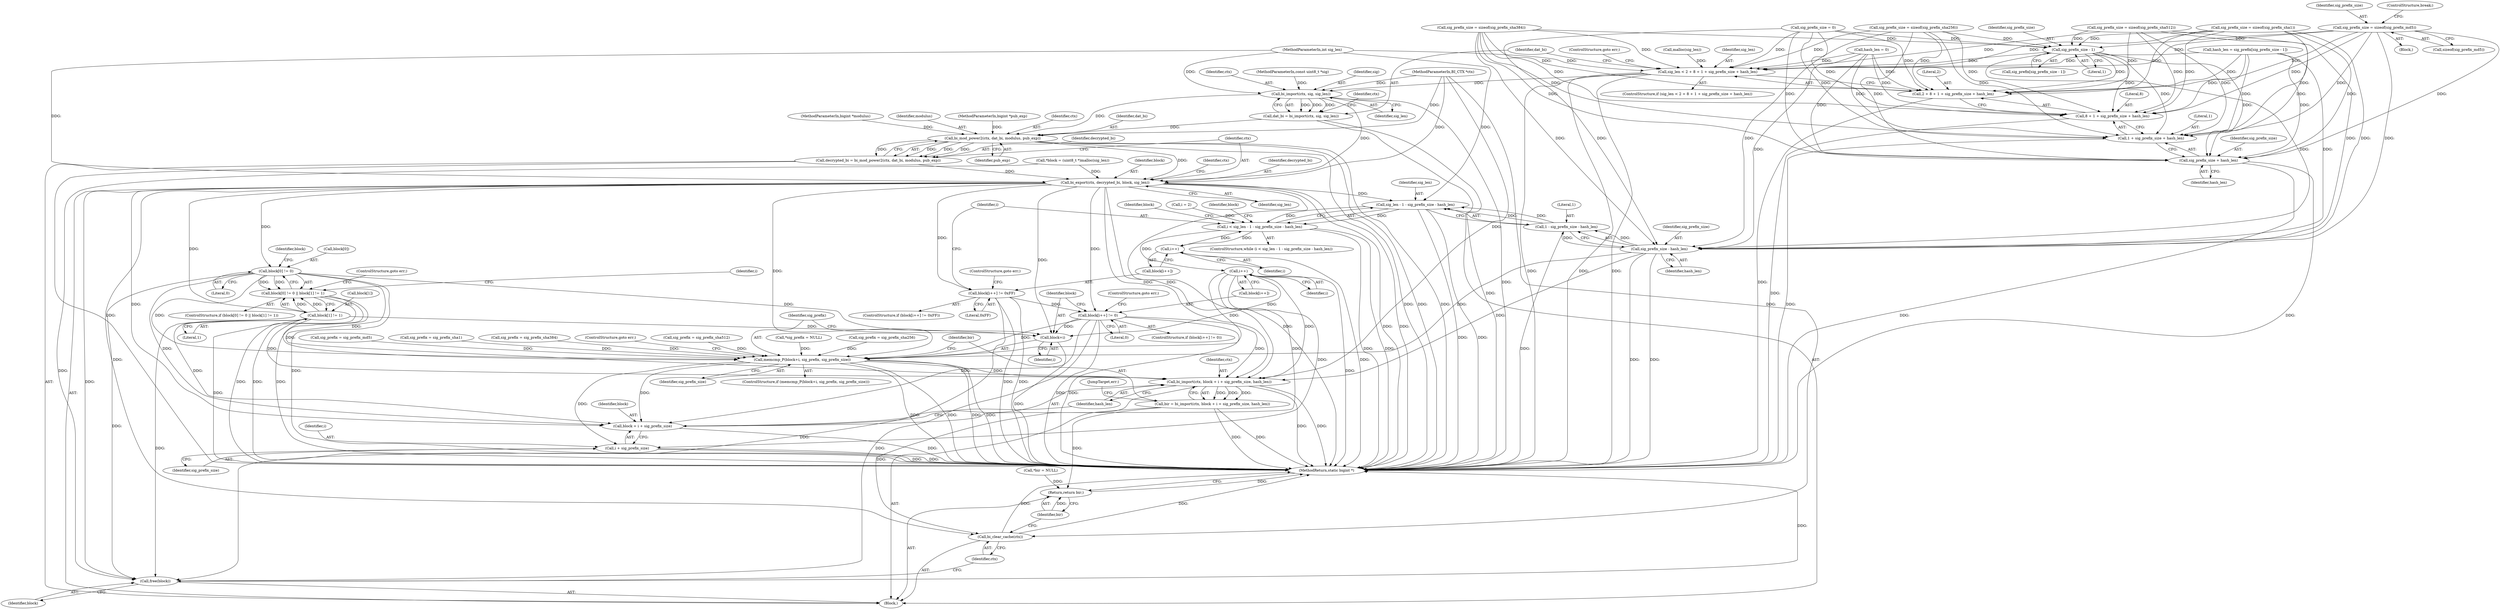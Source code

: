 digraph "0_axtls-8266_5efe2947ab45e81d84b5f707c51d1c64be52f36c_0@API" {
"1000153" [label="(Call,sig_prefix_size = sizeof(sig_prefix_md5))"];
"1000200" [label="(Call,sig_prefix_size - 1)"];
"1000204" [label="(Call,sig_len < 2 + 8 + 1 + sig_prefix_size + hash_len)"];
"1000218" [label="(Call,bi_import(ctx, sig, sig_len))"];
"1000216" [label="(Call,dat_bi = bi_import(ctx, sig, sig_len))"];
"1000229" [label="(Call,bi_mod_power2(ctx, dat_bi, modulus, pub_exp))"];
"1000227" [label="(Call,decrypted_bi = bi_mod_power2(ctx, dat_bi, modulus, pub_exp))"];
"1000234" [label="(Call,bi_export(ctx, decrypted_bi, block, sig_len))"];
"1000246" [label="(Call,block[0] != 0)"];
"1000245" [label="(Call,block[0] != 0 || block[1] != 1)"];
"1000288" [label="(Call,memcmp_P(block+i, sig_prefix, sig_prefix_size))"];
"1000297" [label="(Call,bi_import(ctx, block + i + sig_prefix_size, hash_len))"];
"1000295" [label="(Call,bir = bi_import(ctx, block + i + sig_prefix_size, hash_len))"];
"1000310" [label="(Return,return bir;)"];
"1000308" [label="(Call,bi_clear_cache(ctx))"];
"1000299" [label="(Call,block + i + sig_prefix_size)"];
"1000301" [label="(Call,i + sig_prefix_size)"];
"1000289" [label="(Call,block+i)"];
"1000306" [label="(Call,free(block))"];
"1000251" [label="(Call,block[1] != 1)"];
"1000263" [label="(Call,sig_len - 1 - sig_prefix_size - hash_len)"];
"1000261" [label="(Call,i < sig_len - 1 - sig_prefix_size - hash_len)"];
"1000275" [label="(Call,i++)"];
"1000283" [label="(Call,i++)"];
"1000272" [label="(Call,block[i++] != 0xFF)"];
"1000280" [label="(Call,block[i++] != 0)"];
"1000206" [label="(Call,2 + 8 + 1 + sig_prefix_size + hash_len)"];
"1000208" [label="(Call,8 + 1 + sig_prefix_size + hash_len)"];
"1000210" [label="(Call,1 + sig_prefix_size + hash_len)"];
"1000212" [label="(Call,sig_prefix_size + hash_len)"];
"1000267" [label="(Call,sig_prefix_size - hash_len)"];
"1000265" [label="(Call,1 - sig_prefix_size - hash_len)"];
"1000204" [label="(Call,sig_len < 2 + 8 + 1 + sig_prefix_size + hash_len)"];
"1000296" [label="(Identifier,bir)"];
"1000257" [label="(Call,i = 2)"];
"1000217" [label="(Identifier,dat_bi)"];
"1000284" [label="(Identifier,i)"];
"1000153" [label="(Call,sig_prefix_size = sizeof(sig_prefix_md5))"];
"1000180" [label="(Call,sig_prefix_size = sizeof(sig_prefix_sha384))"];
"1000297" [label="(Call,bi_import(ctx, block + i + sig_prefix_size, hash_len))"];
"1000255" [label="(Literal,1)"];
"1000198" [label="(Call,sig_prefix[sig_prefix_size - 1])"];
"1000304" [label="(Identifier,hash_len)"];
"1000150" [label="(Call,sig_prefix = sig_prefix_md5)"];
"1000228" [label="(Identifier,decrypted_bi)"];
"1000261" [label="(Call,i < sig_len - 1 - sig_prefix_size - hash_len)"];
"1000265" [label="(Call,1 - sig_prefix_size - hash_len)"];
"1000154" [label="(Identifier,sig_prefix_size)"];
"1000119" [label="(Block,)"];
"1000263" [label="(Call,sig_len - 1 - sig_prefix_size - hash_len)"];
"1000299" [label="(Call,block + i + sig_prefix_size)"];
"1000256" [label="(ControlStructure,goto err;)"];
"1000237" [label="(Identifier,block)"];
"1000278" [label="(ControlStructure,goto err;)"];
"1000206" [label="(Call,2 + 8 + 1 + sig_prefix_size + hash_len)"];
"1000132" [label="(Call,malloc(sig_len))"];
"1000266" [label="(Literal,1)"];
"1000285" [label="(Literal,0)"];
"1000139" [label="(Call,sig_prefix_size = 0)"];
"1000213" [label="(Identifier,sig_prefix_size)"];
"1000227" [label="(Call,decrypted_bi = bi_mod_power2(ctx, dat_bi, modulus, pub_exp))"];
"1000238" [label="(Identifier,sig_len)"];
"1000311" [label="(Identifier,bir)"];
"1000159" [label="(Call,sig_prefix = sig_prefix_sha1)"];
"1000244" [label="(ControlStructure,if (block[0] != 0 || block[1] != 1))"];
"1000258" [label="(Identifier,i)"];
"1000202" [label="(Literal,1)"];
"1000251" [label="(Call,block[1] != 1)"];
"1000291" [label="(Identifier,i)"];
"1000216" [label="(Call,dat_bi = bi_import(ctx, sig, sig_len))"];
"1000219" [label="(Identifier,ctx)"];
"1000289" [label="(Call,block+i)"];
"1000177" [label="(Call,sig_prefix = sig_prefix_sha384)"];
"1000306" [label="(Call,free(block))"];
"1000293" [label="(Identifier,sig_prefix_size)"];
"1000224" [label="(Identifier,ctx)"];
"1000267" [label="(Call,sig_prefix_size - hash_len)"];
"1000207" [label="(Literal,2)"];
"1000277" [label="(Literal,0xFF)"];
"1000295" [label="(Call,bir = bi_import(ctx, block + i + sig_prefix_size, hash_len))"];
"1000124" [label="(Call,*bir = NULL)"];
"1000264" [label="(Identifier,sig_len)"];
"1000283" [label="(Call,i++)"];
"1000208" [label="(Call,8 + 1 + sig_prefix_size + hash_len)"];
"1000171" [label="(Call,sig_prefix_size = sizeof(sig_prefix_sha256))"];
"1000215" [label="(ControlStructure,goto err;)"];
"1000230" [label="(Identifier,ctx)"];
"1000290" [label="(Identifier,block)"];
"1000305" [label="(JumpTarget,err:)"];
"1000247" [label="(Call,block[0])"];
"1000246" [label="(Call,block[0] != 0)"];
"1000212" [label="(Call,sig_prefix_size + hash_len)"];
"1000196" [label="(Call,hash_len = sig_prefix[sig_prefix_size - 1])"];
"1000302" [label="(Identifier,i)"];
"1000253" [label="(Identifier,block)"];
"1000234" [label="(Call,bi_export(ctx, decrypted_bi, block, sig_len))"];
"1000218" [label="(Call,bi_import(ctx, sig, sig_len))"];
"1000303" [label="(Identifier,sig_prefix_size)"];
"1000279" [label="(ControlStructure,if (block[i++] != 0))"];
"1000250" [label="(Literal,0)"];
"1000310" [label="(Return,return bir;)"];
"1000189" [label="(Call,sig_prefix_size = sizeof(sig_prefix_sha512))"];
"1000214" [label="(Identifier,hash_len)"];
"1000280" [label="(Call,block[i++] != 0)"];
"1000312" [label="(MethodReturn,static bigint *)"];
"1000241" [label="(Identifier,ctx)"];
"1000205" [label="(Identifier,sig_len)"];
"1000221" [label="(Identifier,sig_len)"];
"1000281" [label="(Call,block[i++])"];
"1000260" [label="(ControlStructure,while (i < sig_len - 1 - sig_prefix_size - hash_len))"];
"1000148" [label="(Block,)"];
"1000162" [label="(Call,sig_prefix_size = sizeof(sig_prefix_sha1))"];
"1000309" [label="(Identifier,ctx)"];
"1000113" [label="(MethodParameterIn,BI_CTX *ctx)"];
"1000231" [label="(Identifier,dat_bi)"];
"1000211" [label="(Literal,1)"];
"1000117" [label="(MethodParameterIn,bigint *modulus)"];
"1000288" [label="(Call,memcmp_P(block+i, sig_prefix, sig_prefix_size))"];
"1000233" [label="(Identifier,pub_exp)"];
"1000301" [label="(Call,i + sig_prefix_size)"];
"1000307" [label="(Identifier,block)"];
"1000115" [label="(MethodParameterIn,int sig_len)"];
"1000143" [label="(Call,hash_len = 0)"];
"1000282" [label="(Identifier,block)"];
"1000294" [label="(ControlStructure,goto err;)"];
"1000128" [label="(Call,*block = (uint8_t *)malloc(sig_len))"];
"1000268" [label="(Identifier,sig_prefix_size)"];
"1000186" [label="(Call,sig_prefix = sig_prefix_sha512)"];
"1000235" [label="(Identifier,ctx)"];
"1000274" [label="(Identifier,block)"];
"1000135" [label="(Call,*sig_prefix = NULL)"];
"1000232" [label="(Identifier,modulus)"];
"1000210" [label="(Call,1 + sig_prefix_size + hash_len)"];
"1000275" [label="(Call,i++)"];
"1000229" [label="(Call,bi_mod_power2(ctx, dat_bi, modulus, pub_exp))"];
"1000155" [label="(Call,sizeof(sig_prefix_md5))"];
"1000273" [label="(Call,block[i++])"];
"1000203" [label="(ControlStructure,if (sig_len < 2 + 8 + 1 + sig_prefix_size + hash_len))"];
"1000262" [label="(Identifier,i)"];
"1000286" [label="(ControlStructure,goto err;)"];
"1000201" [label="(Identifier,sig_prefix_size)"];
"1000245" [label="(Call,block[0] != 0 || block[1] != 1)"];
"1000236" [label="(Identifier,decrypted_bi)"];
"1000157" [label="(ControlStructure,break;)"];
"1000272" [label="(Call,block[i++] != 0xFF)"];
"1000271" [label="(ControlStructure,if (block[i++] != 0xFF))"];
"1000300" [label="(Identifier,block)"];
"1000269" [label="(Identifier,hash_len)"];
"1000114" [label="(MethodParameterIn,const uint8_t *sig)"];
"1000220" [label="(Identifier,sig)"];
"1000287" [label="(ControlStructure,if (memcmp_P(block+i, sig_prefix, sig_prefix_size)))"];
"1000298" [label="(Identifier,ctx)"];
"1000200" [label="(Call,sig_prefix_size - 1)"];
"1000209" [label="(Literal,8)"];
"1000292" [label="(Identifier,sig_prefix)"];
"1000308" [label="(Call,bi_clear_cache(ctx))"];
"1000252" [label="(Call,block[1])"];
"1000276" [label="(Identifier,i)"];
"1000168" [label="(Call,sig_prefix = sig_prefix_sha256)"];
"1000118" [label="(MethodParameterIn,bigint *pub_exp)"];
"1000153" -> "1000148"  [label="AST: "];
"1000153" -> "1000155"  [label="CFG: "];
"1000154" -> "1000153"  [label="AST: "];
"1000155" -> "1000153"  [label="AST: "];
"1000157" -> "1000153"  [label="CFG: "];
"1000153" -> "1000200"  [label="DDG: "];
"1000153" -> "1000204"  [label="DDG: "];
"1000153" -> "1000206"  [label="DDG: "];
"1000153" -> "1000208"  [label="DDG: "];
"1000153" -> "1000210"  [label="DDG: "];
"1000153" -> "1000212"  [label="DDG: "];
"1000153" -> "1000267"  [label="DDG: "];
"1000200" -> "1000198"  [label="AST: "];
"1000200" -> "1000202"  [label="CFG: "];
"1000201" -> "1000200"  [label="AST: "];
"1000202" -> "1000200"  [label="AST: "];
"1000198" -> "1000200"  [label="CFG: "];
"1000171" -> "1000200"  [label="DDG: "];
"1000189" -> "1000200"  [label="DDG: "];
"1000139" -> "1000200"  [label="DDG: "];
"1000180" -> "1000200"  [label="DDG: "];
"1000162" -> "1000200"  [label="DDG: "];
"1000200" -> "1000204"  [label="DDG: "];
"1000200" -> "1000206"  [label="DDG: "];
"1000200" -> "1000208"  [label="DDG: "];
"1000200" -> "1000210"  [label="DDG: "];
"1000200" -> "1000212"  [label="DDG: "];
"1000200" -> "1000267"  [label="DDG: "];
"1000204" -> "1000203"  [label="AST: "];
"1000204" -> "1000206"  [label="CFG: "];
"1000205" -> "1000204"  [label="AST: "];
"1000206" -> "1000204"  [label="AST: "];
"1000215" -> "1000204"  [label="CFG: "];
"1000217" -> "1000204"  [label="CFG: "];
"1000204" -> "1000312"  [label="DDG: "];
"1000204" -> "1000312"  [label="DDG: "];
"1000204" -> "1000312"  [label="DDG: "];
"1000132" -> "1000204"  [label="DDG: "];
"1000115" -> "1000204"  [label="DDG: "];
"1000171" -> "1000204"  [label="DDG: "];
"1000189" -> "1000204"  [label="DDG: "];
"1000139" -> "1000204"  [label="DDG: "];
"1000180" -> "1000204"  [label="DDG: "];
"1000162" -> "1000204"  [label="DDG: "];
"1000143" -> "1000204"  [label="DDG: "];
"1000196" -> "1000204"  [label="DDG: "];
"1000204" -> "1000218"  [label="DDG: "];
"1000218" -> "1000216"  [label="AST: "];
"1000218" -> "1000221"  [label="CFG: "];
"1000219" -> "1000218"  [label="AST: "];
"1000220" -> "1000218"  [label="AST: "];
"1000221" -> "1000218"  [label="AST: "];
"1000216" -> "1000218"  [label="CFG: "];
"1000218" -> "1000312"  [label="DDG: "];
"1000218" -> "1000216"  [label="DDG: "];
"1000218" -> "1000216"  [label="DDG: "];
"1000218" -> "1000216"  [label="DDG: "];
"1000113" -> "1000218"  [label="DDG: "];
"1000114" -> "1000218"  [label="DDG: "];
"1000115" -> "1000218"  [label="DDG: "];
"1000218" -> "1000229"  [label="DDG: "];
"1000218" -> "1000234"  [label="DDG: "];
"1000216" -> "1000119"  [label="AST: "];
"1000217" -> "1000216"  [label="AST: "];
"1000224" -> "1000216"  [label="CFG: "];
"1000216" -> "1000312"  [label="DDG: "];
"1000216" -> "1000229"  [label="DDG: "];
"1000229" -> "1000227"  [label="AST: "];
"1000229" -> "1000233"  [label="CFG: "];
"1000230" -> "1000229"  [label="AST: "];
"1000231" -> "1000229"  [label="AST: "];
"1000232" -> "1000229"  [label="AST: "];
"1000233" -> "1000229"  [label="AST: "];
"1000227" -> "1000229"  [label="CFG: "];
"1000229" -> "1000312"  [label="DDG: "];
"1000229" -> "1000312"  [label="DDG: "];
"1000229" -> "1000312"  [label="DDG: "];
"1000229" -> "1000227"  [label="DDG: "];
"1000229" -> "1000227"  [label="DDG: "];
"1000229" -> "1000227"  [label="DDG: "];
"1000229" -> "1000227"  [label="DDG: "];
"1000113" -> "1000229"  [label="DDG: "];
"1000117" -> "1000229"  [label="DDG: "];
"1000118" -> "1000229"  [label="DDG: "];
"1000229" -> "1000234"  [label="DDG: "];
"1000227" -> "1000119"  [label="AST: "];
"1000228" -> "1000227"  [label="AST: "];
"1000235" -> "1000227"  [label="CFG: "];
"1000227" -> "1000312"  [label="DDG: "];
"1000227" -> "1000234"  [label="DDG: "];
"1000234" -> "1000119"  [label="AST: "];
"1000234" -> "1000238"  [label="CFG: "];
"1000235" -> "1000234"  [label="AST: "];
"1000236" -> "1000234"  [label="AST: "];
"1000237" -> "1000234"  [label="AST: "];
"1000238" -> "1000234"  [label="AST: "];
"1000241" -> "1000234"  [label="CFG: "];
"1000234" -> "1000312"  [label="DDG: "];
"1000234" -> "1000312"  [label="DDG: "];
"1000234" -> "1000312"  [label="DDG: "];
"1000113" -> "1000234"  [label="DDG: "];
"1000128" -> "1000234"  [label="DDG: "];
"1000115" -> "1000234"  [label="DDG: "];
"1000234" -> "1000246"  [label="DDG: "];
"1000234" -> "1000251"  [label="DDG: "];
"1000234" -> "1000263"  [label="DDG: "];
"1000234" -> "1000272"  [label="DDG: "];
"1000234" -> "1000280"  [label="DDG: "];
"1000234" -> "1000288"  [label="DDG: "];
"1000234" -> "1000289"  [label="DDG: "];
"1000234" -> "1000297"  [label="DDG: "];
"1000234" -> "1000297"  [label="DDG: "];
"1000234" -> "1000299"  [label="DDG: "];
"1000234" -> "1000306"  [label="DDG: "];
"1000234" -> "1000308"  [label="DDG: "];
"1000246" -> "1000245"  [label="AST: "];
"1000246" -> "1000250"  [label="CFG: "];
"1000247" -> "1000246"  [label="AST: "];
"1000250" -> "1000246"  [label="AST: "];
"1000253" -> "1000246"  [label="CFG: "];
"1000245" -> "1000246"  [label="CFG: "];
"1000246" -> "1000312"  [label="DDG: "];
"1000246" -> "1000245"  [label="DDG: "];
"1000246" -> "1000245"  [label="DDG: "];
"1000246" -> "1000288"  [label="DDG: "];
"1000246" -> "1000289"  [label="DDG: "];
"1000246" -> "1000297"  [label="DDG: "];
"1000246" -> "1000299"  [label="DDG: "];
"1000246" -> "1000306"  [label="DDG: "];
"1000245" -> "1000244"  [label="AST: "];
"1000245" -> "1000251"  [label="CFG: "];
"1000251" -> "1000245"  [label="AST: "];
"1000256" -> "1000245"  [label="CFG: "];
"1000258" -> "1000245"  [label="CFG: "];
"1000245" -> "1000312"  [label="DDG: "];
"1000245" -> "1000312"  [label="DDG: "];
"1000245" -> "1000312"  [label="DDG: "];
"1000251" -> "1000245"  [label="DDG: "];
"1000251" -> "1000245"  [label="DDG: "];
"1000288" -> "1000287"  [label="AST: "];
"1000288" -> "1000293"  [label="CFG: "];
"1000289" -> "1000288"  [label="AST: "];
"1000292" -> "1000288"  [label="AST: "];
"1000293" -> "1000288"  [label="AST: "];
"1000294" -> "1000288"  [label="CFG: "];
"1000296" -> "1000288"  [label="CFG: "];
"1000288" -> "1000312"  [label="DDG: "];
"1000288" -> "1000312"  [label="DDG: "];
"1000288" -> "1000312"  [label="DDG: "];
"1000288" -> "1000312"  [label="DDG: "];
"1000251" -> "1000288"  [label="DDG: "];
"1000280" -> "1000288"  [label="DDG: "];
"1000283" -> "1000288"  [label="DDG: "];
"1000177" -> "1000288"  [label="DDG: "];
"1000186" -> "1000288"  [label="DDG: "];
"1000150" -> "1000288"  [label="DDG: "];
"1000168" -> "1000288"  [label="DDG: "];
"1000159" -> "1000288"  [label="DDG: "];
"1000135" -> "1000288"  [label="DDG: "];
"1000267" -> "1000288"  [label="DDG: "];
"1000288" -> "1000297"  [label="DDG: "];
"1000288" -> "1000299"  [label="DDG: "];
"1000288" -> "1000301"  [label="DDG: "];
"1000297" -> "1000295"  [label="AST: "];
"1000297" -> "1000304"  [label="CFG: "];
"1000298" -> "1000297"  [label="AST: "];
"1000299" -> "1000297"  [label="AST: "];
"1000304" -> "1000297"  [label="AST: "];
"1000295" -> "1000297"  [label="CFG: "];
"1000297" -> "1000312"  [label="DDG: "];
"1000297" -> "1000312"  [label="DDG: "];
"1000297" -> "1000295"  [label="DDG: "];
"1000297" -> "1000295"  [label="DDG: "];
"1000297" -> "1000295"  [label="DDG: "];
"1000113" -> "1000297"  [label="DDG: "];
"1000251" -> "1000297"  [label="DDG: "];
"1000280" -> "1000297"  [label="DDG: "];
"1000283" -> "1000297"  [label="DDG: "];
"1000267" -> "1000297"  [label="DDG: "];
"1000297" -> "1000308"  [label="DDG: "];
"1000295" -> "1000119"  [label="AST: "];
"1000296" -> "1000295"  [label="AST: "];
"1000305" -> "1000295"  [label="CFG: "];
"1000295" -> "1000312"  [label="DDG: "];
"1000295" -> "1000312"  [label="DDG: "];
"1000295" -> "1000310"  [label="DDG: "];
"1000310" -> "1000119"  [label="AST: "];
"1000310" -> "1000311"  [label="CFG: "];
"1000311" -> "1000310"  [label="AST: "];
"1000312" -> "1000310"  [label="CFG: "];
"1000310" -> "1000312"  [label="DDG: "];
"1000311" -> "1000310"  [label="DDG: "];
"1000124" -> "1000310"  [label="DDG: "];
"1000308" -> "1000119"  [label="AST: "];
"1000308" -> "1000309"  [label="CFG: "];
"1000309" -> "1000308"  [label="AST: "];
"1000311" -> "1000308"  [label="CFG: "];
"1000308" -> "1000312"  [label="DDG: "];
"1000308" -> "1000312"  [label="DDG: "];
"1000113" -> "1000308"  [label="DDG: "];
"1000299" -> "1000301"  [label="CFG: "];
"1000300" -> "1000299"  [label="AST: "];
"1000301" -> "1000299"  [label="AST: "];
"1000304" -> "1000299"  [label="CFG: "];
"1000299" -> "1000312"  [label="DDG: "];
"1000251" -> "1000299"  [label="DDG: "];
"1000280" -> "1000299"  [label="DDG: "];
"1000283" -> "1000299"  [label="DDG: "];
"1000301" -> "1000303"  [label="CFG: "];
"1000302" -> "1000301"  [label="AST: "];
"1000303" -> "1000301"  [label="AST: "];
"1000301" -> "1000312"  [label="DDG: "];
"1000301" -> "1000312"  [label="DDG: "];
"1000283" -> "1000301"  [label="DDG: "];
"1000289" -> "1000291"  [label="CFG: "];
"1000290" -> "1000289"  [label="AST: "];
"1000291" -> "1000289"  [label="AST: "];
"1000292" -> "1000289"  [label="CFG: "];
"1000289" -> "1000312"  [label="DDG: "];
"1000251" -> "1000289"  [label="DDG: "];
"1000280" -> "1000289"  [label="DDG: "];
"1000283" -> "1000289"  [label="DDG: "];
"1000306" -> "1000119"  [label="AST: "];
"1000306" -> "1000307"  [label="CFG: "];
"1000307" -> "1000306"  [label="AST: "];
"1000309" -> "1000306"  [label="CFG: "];
"1000306" -> "1000312"  [label="DDG: "];
"1000272" -> "1000306"  [label="DDG: "];
"1000280" -> "1000306"  [label="DDG: "];
"1000251" -> "1000306"  [label="DDG: "];
"1000128" -> "1000306"  [label="DDG: "];
"1000251" -> "1000255"  [label="CFG: "];
"1000252" -> "1000251"  [label="AST: "];
"1000255" -> "1000251"  [label="AST: "];
"1000251" -> "1000312"  [label="DDG: "];
"1000263" -> "1000261"  [label="AST: "];
"1000263" -> "1000265"  [label="CFG: "];
"1000264" -> "1000263"  [label="AST: "];
"1000265" -> "1000263"  [label="AST: "];
"1000261" -> "1000263"  [label="CFG: "];
"1000263" -> "1000312"  [label="DDG: "];
"1000263" -> "1000312"  [label="DDG: "];
"1000263" -> "1000261"  [label="DDG: "];
"1000263" -> "1000261"  [label="DDG: "];
"1000115" -> "1000263"  [label="DDG: "];
"1000265" -> "1000263"  [label="DDG: "];
"1000265" -> "1000263"  [label="DDG: "];
"1000261" -> "1000260"  [label="AST: "];
"1000262" -> "1000261"  [label="AST: "];
"1000274" -> "1000261"  [label="CFG: "];
"1000282" -> "1000261"  [label="CFG: "];
"1000261" -> "1000312"  [label="DDG: "];
"1000261" -> "1000312"  [label="DDG: "];
"1000257" -> "1000261"  [label="DDG: "];
"1000275" -> "1000261"  [label="DDG: "];
"1000261" -> "1000275"  [label="DDG: "];
"1000261" -> "1000283"  [label="DDG: "];
"1000275" -> "1000273"  [label="AST: "];
"1000275" -> "1000276"  [label="CFG: "];
"1000276" -> "1000275"  [label="AST: "];
"1000273" -> "1000275"  [label="CFG: "];
"1000275" -> "1000312"  [label="DDG: "];
"1000283" -> "1000281"  [label="AST: "];
"1000283" -> "1000284"  [label="CFG: "];
"1000284" -> "1000283"  [label="AST: "];
"1000281" -> "1000283"  [label="CFG: "];
"1000283" -> "1000312"  [label="DDG: "];
"1000272" -> "1000271"  [label="AST: "];
"1000272" -> "1000277"  [label="CFG: "];
"1000273" -> "1000272"  [label="AST: "];
"1000277" -> "1000272"  [label="AST: "];
"1000262" -> "1000272"  [label="CFG: "];
"1000278" -> "1000272"  [label="CFG: "];
"1000272" -> "1000312"  [label="DDG: "];
"1000272" -> "1000312"  [label="DDG: "];
"1000272" -> "1000280"  [label="DDG: "];
"1000280" -> "1000279"  [label="AST: "];
"1000280" -> "1000285"  [label="CFG: "];
"1000281" -> "1000280"  [label="AST: "];
"1000285" -> "1000280"  [label="AST: "];
"1000286" -> "1000280"  [label="CFG: "];
"1000290" -> "1000280"  [label="CFG: "];
"1000280" -> "1000312"  [label="DDG: "];
"1000280" -> "1000312"  [label="DDG: "];
"1000206" -> "1000208"  [label="CFG: "];
"1000207" -> "1000206"  [label="AST: "];
"1000208" -> "1000206"  [label="AST: "];
"1000206" -> "1000312"  [label="DDG: "];
"1000171" -> "1000206"  [label="DDG: "];
"1000189" -> "1000206"  [label="DDG: "];
"1000139" -> "1000206"  [label="DDG: "];
"1000180" -> "1000206"  [label="DDG: "];
"1000162" -> "1000206"  [label="DDG: "];
"1000143" -> "1000206"  [label="DDG: "];
"1000196" -> "1000206"  [label="DDG: "];
"1000208" -> "1000210"  [label="CFG: "];
"1000209" -> "1000208"  [label="AST: "];
"1000210" -> "1000208"  [label="AST: "];
"1000208" -> "1000312"  [label="DDG: "];
"1000171" -> "1000208"  [label="DDG: "];
"1000189" -> "1000208"  [label="DDG: "];
"1000139" -> "1000208"  [label="DDG: "];
"1000180" -> "1000208"  [label="DDG: "];
"1000162" -> "1000208"  [label="DDG: "];
"1000143" -> "1000208"  [label="DDG: "];
"1000196" -> "1000208"  [label="DDG: "];
"1000210" -> "1000212"  [label="CFG: "];
"1000211" -> "1000210"  [label="AST: "];
"1000212" -> "1000210"  [label="AST: "];
"1000210" -> "1000312"  [label="DDG: "];
"1000171" -> "1000210"  [label="DDG: "];
"1000189" -> "1000210"  [label="DDG: "];
"1000139" -> "1000210"  [label="DDG: "];
"1000180" -> "1000210"  [label="DDG: "];
"1000162" -> "1000210"  [label="DDG: "];
"1000143" -> "1000210"  [label="DDG: "];
"1000196" -> "1000210"  [label="DDG: "];
"1000212" -> "1000214"  [label="CFG: "];
"1000213" -> "1000212"  [label="AST: "];
"1000214" -> "1000212"  [label="AST: "];
"1000212" -> "1000312"  [label="DDG: "];
"1000212" -> "1000312"  [label="DDG: "];
"1000171" -> "1000212"  [label="DDG: "];
"1000189" -> "1000212"  [label="DDG: "];
"1000139" -> "1000212"  [label="DDG: "];
"1000180" -> "1000212"  [label="DDG: "];
"1000162" -> "1000212"  [label="DDG: "];
"1000143" -> "1000212"  [label="DDG: "];
"1000196" -> "1000212"  [label="DDG: "];
"1000267" -> "1000265"  [label="AST: "];
"1000267" -> "1000269"  [label="CFG: "];
"1000268" -> "1000267"  [label="AST: "];
"1000269" -> "1000267"  [label="AST: "];
"1000265" -> "1000267"  [label="CFG: "];
"1000267" -> "1000312"  [label="DDG: "];
"1000267" -> "1000312"  [label="DDG: "];
"1000267" -> "1000265"  [label="DDG: "];
"1000267" -> "1000265"  [label="DDG: "];
"1000171" -> "1000267"  [label="DDG: "];
"1000189" -> "1000267"  [label="DDG: "];
"1000139" -> "1000267"  [label="DDG: "];
"1000180" -> "1000267"  [label="DDG: "];
"1000162" -> "1000267"  [label="DDG: "];
"1000143" -> "1000267"  [label="DDG: "];
"1000196" -> "1000267"  [label="DDG: "];
"1000266" -> "1000265"  [label="AST: "];
"1000265" -> "1000312"  [label="DDG: "];
}
